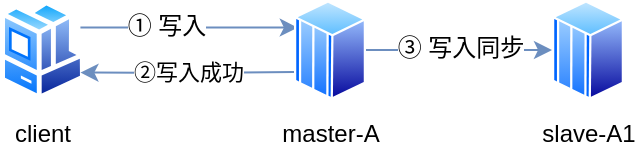 <mxfile version="10.9.5" type="device"><diagram id="GJk3o3Roo5nCVm_Y0vQE" name="Page-1"><mxGraphModel dx="742" dy="609" grid="1" gridSize="10" guides="1" tooltips="1" connect="1" arrows="1" fold="1" page="1" pageScale="1" pageWidth="850" pageHeight="1100" math="0" shadow="0"><root><mxCell id="0"/><mxCell id="1" parent="0"/><mxCell id="elq-n5NJrvtfnTH4_Rcz-4" style="edgeStyle=orthogonalEdgeStyle;rounded=0;orthogonalLoop=1;jettySize=auto;html=1;exitX=1;exitY=0.25;exitDx=0;exitDy=0;entryX=0;entryY=0.25;entryDx=0;entryDy=0;fillColor=#dae8fc;strokeColor=#6c8ebf;" edge="1" parent="1" source="elq-n5NJrvtfnTH4_Rcz-1" target="elq-n5NJrvtfnTH4_Rcz-2"><mxGeometry relative="1" as="geometry"/></mxCell><mxCell id="elq-n5NJrvtfnTH4_Rcz-7" value="① 写入" style="text;html=1;resizable=0;points=[];align=center;verticalAlign=middle;labelBackgroundColor=#ffffff;" vertex="1" connectable="0" parent="elq-n5NJrvtfnTH4_Rcz-4"><mxGeometry x="-0.217" y="1" relative="1" as="geometry"><mxPoint as="offset"/></mxGeometry></mxCell><mxCell id="elq-n5NJrvtfnTH4_Rcz-1" value="client" style="aspect=fixed;perimeter=ellipsePerimeter;html=1;align=center;shadow=0;dashed=0;spacingTop=3;image;image=img/lib/active_directory/workstation_client.svg;" vertex="1" parent="1"><mxGeometry x="43" y="100" width="42.5" height="50" as="geometry"/></mxCell><mxCell id="elq-n5NJrvtfnTH4_Rcz-5" value="②写入成功" style="edgeStyle=orthogonalEdgeStyle;rounded=0;orthogonalLoop=1;jettySize=auto;html=1;exitX=0;exitY=0.5;exitDx=0;exitDy=0;entryX=1;entryY=0.75;entryDx=0;entryDy=0;fillColor=#dae8fc;strokeColor=#6c8ebf;" edge="1" parent="1" target="elq-n5NJrvtfnTH4_Rcz-1"><mxGeometry relative="1" as="geometry"><mxPoint x="190" y="136" as="sourcePoint"/><mxPoint x="103" y="136" as="targetPoint"/></mxGeometry></mxCell><mxCell id="elq-n5NJrvtfnTH4_Rcz-6" style="edgeStyle=orthogonalEdgeStyle;rounded=0;orthogonalLoop=1;jettySize=auto;html=1;exitX=1;exitY=0.5;exitDx=0;exitDy=0;fillColor=#dae8fc;strokeColor=#6c8ebf;" edge="1" parent="1" source="elq-n5NJrvtfnTH4_Rcz-2" target="elq-n5NJrvtfnTH4_Rcz-3"><mxGeometry relative="1" as="geometry"/></mxCell><mxCell id="elq-n5NJrvtfnTH4_Rcz-8" value="③ 写入同步" style="text;html=1;resizable=0;points=[];align=center;verticalAlign=middle;labelBackgroundColor=#ffffff;" vertex="1" connectable="0" parent="elq-n5NJrvtfnTH4_Rcz-6"><mxGeometry y="1" relative="1" as="geometry"><mxPoint as="offset"/></mxGeometry></mxCell><mxCell id="elq-n5NJrvtfnTH4_Rcz-2" value="master-A" style="aspect=fixed;perimeter=ellipsePerimeter;html=1;align=center;shadow=0;dashed=0;spacingTop=3;image;image=img/lib/active_directory/mainframe_host.svg;" vertex="1" parent="1"><mxGeometry x="190" y="100" width="36" height="50" as="geometry"/></mxCell><mxCell id="elq-n5NJrvtfnTH4_Rcz-3" value="slave-A1" style="aspect=fixed;perimeter=ellipsePerimeter;html=1;align=center;shadow=0;dashed=0;spacingTop=3;image;image=img/lib/active_directory/mainframe_host.svg;" vertex="1" parent="1"><mxGeometry x="319" y="100" width="36" height="50" as="geometry"/></mxCell></root></mxGraphModel></diagram></mxfile>